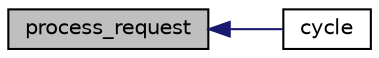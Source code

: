 digraph "process_request"
{
  edge [fontname="Helvetica",fontsize="10",labelfontname="Helvetica",labelfontsize="10"];
  node [fontname="Helvetica",fontsize="10",shape=record];
  rankdir="LR";
  Node1 [label="process_request",height=0.2,width=0.4,color="black", fillcolor="grey75", style="filled", fontcolor="black"];
  Node1 -> Node2 [dir="back",color="midnightblue",fontsize="10",style="solid"];
  Node2 [label="cycle",height=0.2,width=0.4,color="black", fillcolor="white", style="filled",URL="$socket_8c.html#a4bae93af68a95f85c8808a9616aaa960",tooltip="Cycle function for remote socket task. Spins in this infinite while-loop checking for new connections..."];
}
